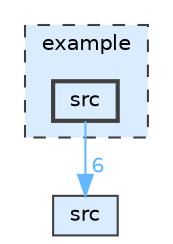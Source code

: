digraph "C:/Users/emilly/Documents/Lucca/Projetos/Cpp/NikiScript/example/src"
{
 // LATEX_PDF_SIZE
  bgcolor="transparent";
  edge [fontname=Helvetica,fontsize=10,labelfontname=Helvetica,labelfontsize=10];
  node [fontname=Helvetica,fontsize=10,shape=box,height=0.2,width=0.4];
  compound=true
  subgraph clusterdir_cfafba98a580ce4b62f8a6fa96d7cbb0 {
    graph [ bgcolor="#daedff", pencolor="grey25", label="example", fontname=Helvetica,fontsize=10 style="filled,dashed", URL="dir_cfafba98a580ce4b62f8a6fa96d7cbb0.html",tooltip=""]
  dir_e6af977eba6f03740ec4de6918201308 [label="src", fillcolor="#daedff", color="grey25", style="filled,bold", URL="dir_e6af977eba6f03740ec4de6918201308.html",tooltip=""];
  }
  dir_68267d1309a1af8e8297ef4c3efbcdba [label="src", fillcolor="#daedff", color="grey25", style="filled", URL="dir_68267d1309a1af8e8297ef4c3efbcdba.html",tooltip=""];
  dir_e6af977eba6f03740ec4de6918201308->dir_68267d1309a1af8e8297ef4c3efbcdba [headlabel="6", labeldistance=1.5 headhref="dir_000001_000002.html" href="dir_000001_000002.html" color="steelblue1" fontcolor="steelblue1"];
}
